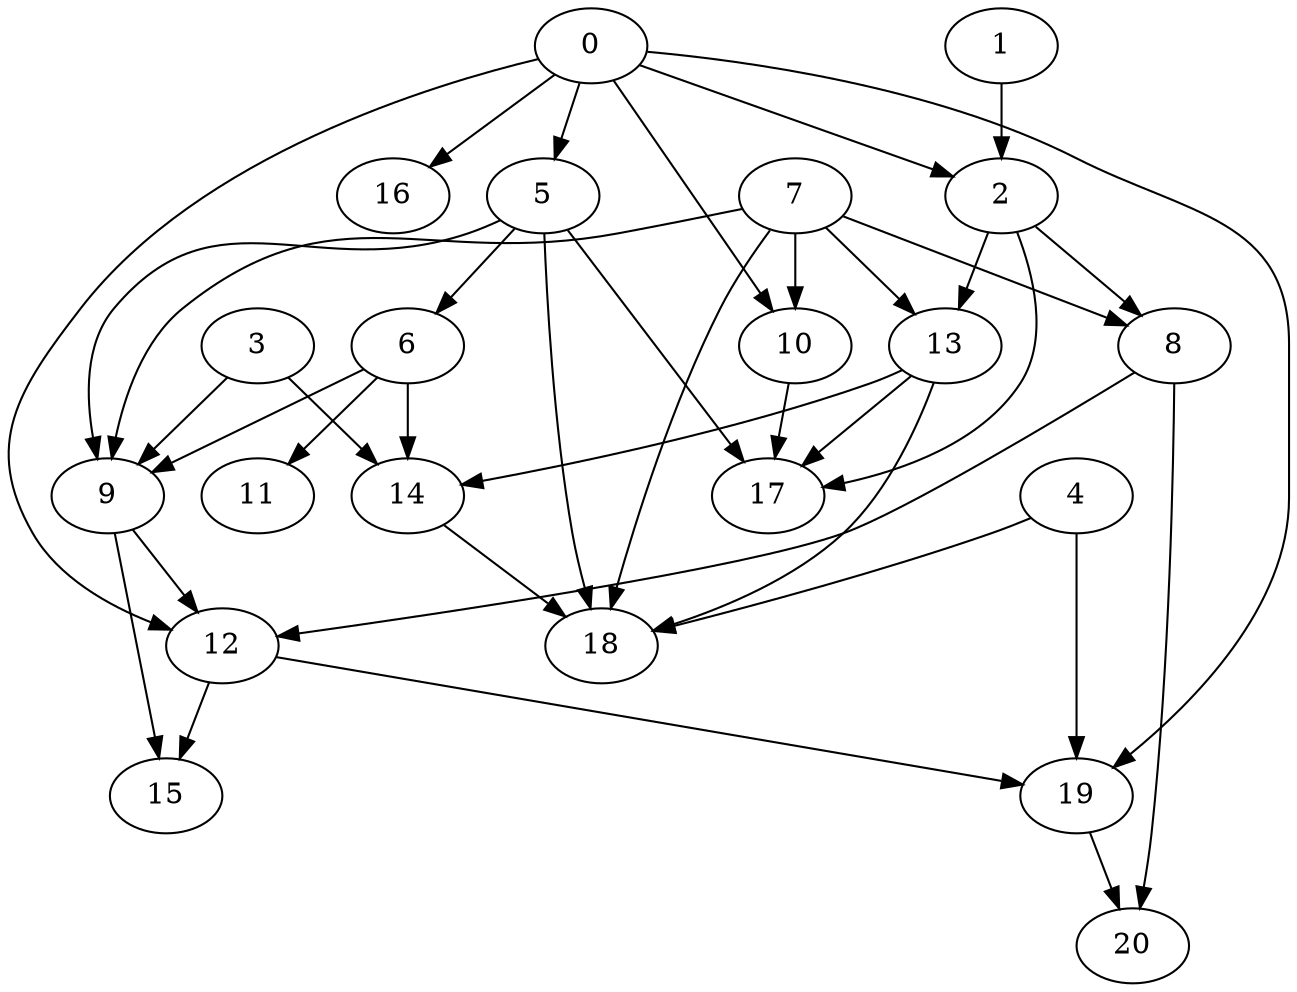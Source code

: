 digraph "Random_Nodes_21_Density_1.81_CCR_1.01_WeightType_Random" {
	graph ["Duplicate states"=0,
		GraphType=Random,
		"Max states in OPEN"=0,
		Modes="120000ms; topo-ordered tasks, ; Pruning: task equivalence, fixed order ready list, ; F-value: ; Optimisation: best schedule length (\
SL) optimisation on equal, ",
		NumberOfTasks=21,
		"Pruned using list schedule length"=75172,
		"States removed from OPEN"=0,
		TargetSystem="Homogeneous-2",
		"Time to schedule (ms)"=461,
		"Total idle time"=0,
		"Total schedule length"=109,
		"Total sequential time"=218,
		"Total states created"=156782
	];
	0	["Finish time"=17,
		Processor=0,
		"Start time"=0,
		Weight=17];
	5	["Finish time"=23,
		Processor=0,
		"Start time"=17,
		Weight=6];
	0 -> 5	[Weight=9];
	2	["Finish time"=43,
		Processor=1,
		"Start time"=39,
		Weight=4];
	0 -> 2	[Weight=2];
	12	["Finish time"=86,
		Processor=1,
		"Start time"=71,
		Weight=15];
	0 -> 12	[Weight=6];
	10	["Finish time"=39,
		Processor=1,
		"Start time"=24,
		Weight=15];
	0 -> 10	[Weight=3];
	19	["Finish time"=101,
		Processor=1,
		"Start time"=90,
		Weight=11];
	0 -> 19	[Weight=4];
	16	["Finish time"=63,
		Processor=0,
		"Start time"=42,
		Weight=21];
	0 -> 16	[Weight=7];
	6	["Finish time"=42,
		Processor=0,
		"Start time"=23,
		Weight=19];
	5 -> 6	[Weight=5];
	9	["Finish time"=71,
		Processor=1,
		"Start time"=58,
		Weight=13];
	5 -> 9	[Weight=2];
	18	["Finish time"=109,
		Processor=0,
		"Start time"=98,
		Weight=11];
	5 -> 18	[Weight=8];
	17	["Finish time"=109,
		Processor=1,
		"Start time"=105,
		Weight=4];
	5 -> 17	[Weight=10];
	6 -> 9	[Weight=5];
	14	["Finish time"=98,
		Processor=0,
		"Start time"=92,
		Weight=6];
	6 -> 14	[Weight=9];
	11	["Finish time"=84,
		Processor=0,
		"Start time"=63,
		Weight=21];
	6 -> 11	[Weight=4];
	1	["Finish time"=24,
		Processor=1,
		"Start time"=16,
		Weight=8];
	1 -> 2	[Weight=4];
	3	["Finish time"=16,
		Processor=1,
		"Start time"=10,
		Weight=6];
	3 -> 9	[Weight=6];
	3 -> 14	[Weight=7];
	7	["Finish time"=10,
		Processor=1,
		"Start time"=6,
		Weight=4];
	8	["Finish time"=58,
		Processor=1,
		"Start time"=43,
		Weight=15];
	7 -> 8	[Weight=3];
	7 -> 9	[Weight=7];
	13	["Finish time"=92,
		Processor=0,
		"Start time"=84,
		Weight=8];
	7 -> 13	[Weight=5];
	7 -> 10	[Weight=6];
	7 -> 18	[Weight=7];
	2 -> 8	[Weight=2];
	2 -> 13	[Weight=3];
	2 -> 17	[Weight=4];
	8 -> 12	[Weight=4];
	20	["Finish time"=105,
		Processor=1,
		"Start time"=101,
		Weight=4];
	8 -> 20	[Weight=7];
	9 -> 12	[Weight=4];
	15	["Finish time"=90,
		Processor=1,
		"Start time"=86,
		Weight=4];
	9 -> 15	[Weight=9];
	12 -> 19	[Weight=3];
	12 -> 15	[Weight=4];
	13 -> 14	[Weight=9];
	13 -> 18	[Weight=4];
	13 -> 17	[Weight=9];
	4	["Finish time"=6,
		Processor=1,
		"Start time"=0,
		Weight=6];
	4 -> 19	[Weight=9];
	4 -> 18	[Weight=2];
	10 -> 17	[Weight=10];
	14 -> 18	[Weight=8];
	19 -> 20	[Weight=10];
}
